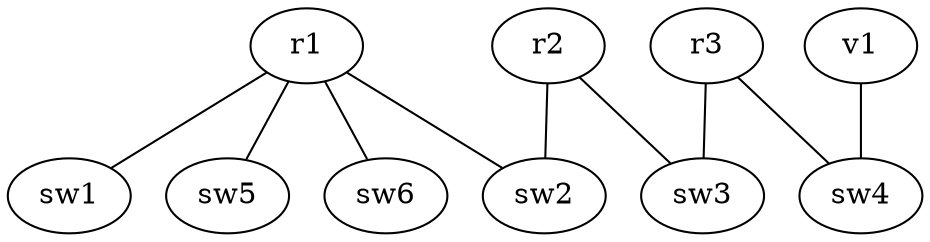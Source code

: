 digraph  {
	r1[class="router"];
	r2[class="router"];
	r3[class="router"];
	sw1[class="switch"];
	sw2[class="switch"];
	sw3[class="switch"];
	sw4[class="switch"];
	sw5[class="switch"];
	sw6[class="switch"];
	v1[class="vrouter; stubnet=192.168.2.0/24"]

	r1->sw1[dir="none"];
	r1->sw2[dir="none", class="rip"];
	r2->sw2[dir="none", class="rip"];
	r2->sw3[dir="none", class="rip"];
	r3->sw3[dir="none", class="rip"];
	r3->sw4[dir="none", class="to_stub"];
	r1->sw5[dir="none"];
	r1->sw6[dir="none"];
	v1->sw4[dir="none", class="vlink"];
}
